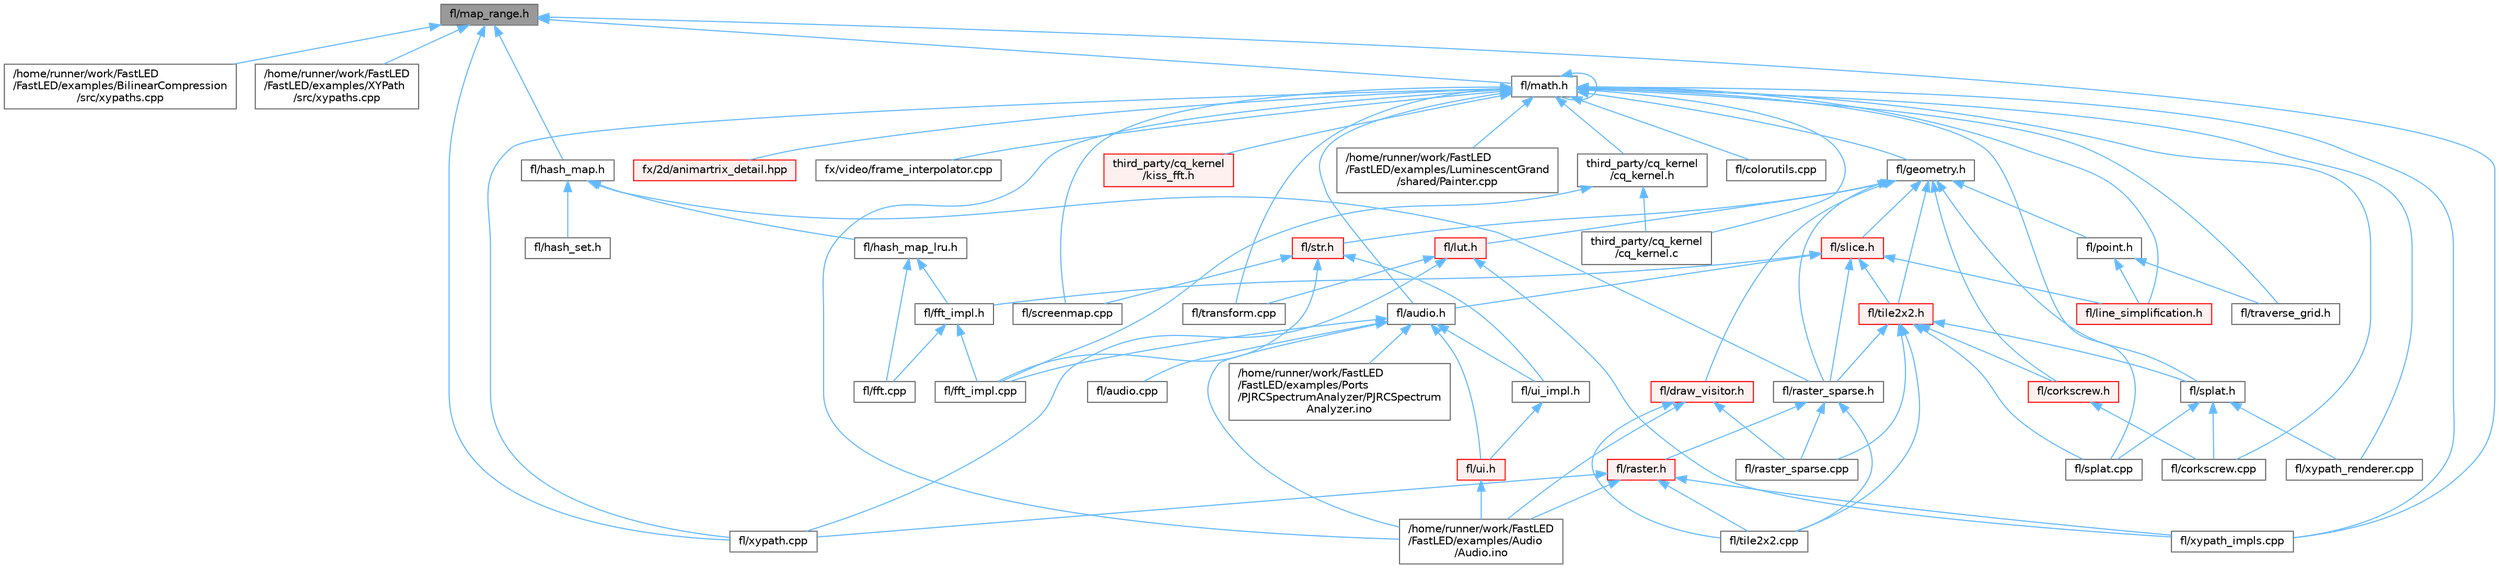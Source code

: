 digraph "fl/map_range.h"
{
 // INTERACTIVE_SVG=YES
 // LATEX_PDF_SIZE
  bgcolor="transparent";
  edge [fontname=Helvetica,fontsize=10,labelfontname=Helvetica,labelfontsize=10];
  node [fontname=Helvetica,fontsize=10,shape=box,height=0.2,width=0.4];
  Node1 [id="Node000001",label="fl/map_range.h",height=0.2,width=0.4,color="gray40", fillcolor="grey60", style="filled", fontcolor="black",tooltip=" "];
  Node1 -> Node2 [id="edge1_Node000001_Node000002",dir="back",color="steelblue1",style="solid",tooltip=" "];
  Node2 [id="Node000002",label="/home/runner/work/FastLED\l/FastLED/examples/BilinearCompression\l/src/xypaths.cpp",height=0.2,width=0.4,color="grey40", fillcolor="white", style="filled",URL="$d4/dda/_bilinear_compression_2src_2xypaths_8cpp.html",tooltip=" "];
  Node1 -> Node3 [id="edge2_Node000001_Node000003",dir="back",color="steelblue1",style="solid",tooltip=" "];
  Node3 [id="Node000003",label="/home/runner/work/FastLED\l/FastLED/examples/XYPath\l/src/xypaths.cpp",height=0.2,width=0.4,color="grey40", fillcolor="white", style="filled",URL="$d8/d55/_x_y_path_2src_2xypaths_8cpp.html",tooltip=" "];
  Node1 -> Node4 [id="edge3_Node000001_Node000004",dir="back",color="steelblue1",style="solid",tooltip=" "];
  Node4 [id="Node000004",label="fl/hash_map.h",height=0.2,width=0.4,color="grey40", fillcolor="white", style="filled",URL="$d6/d13/hash__map_8h.html",tooltip=" "];
  Node4 -> Node5 [id="edge4_Node000004_Node000005",dir="back",color="steelblue1",style="solid",tooltip=" "];
  Node5 [id="Node000005",label="fl/hash_map_lru.h",height=0.2,width=0.4,color="grey40", fillcolor="white", style="filled",URL="$dd/d0c/hash__map__lru_8h.html",tooltip=" "];
  Node5 -> Node6 [id="edge5_Node000005_Node000006",dir="back",color="steelblue1",style="solid",tooltip=" "];
  Node6 [id="Node000006",label="fl/fft.cpp",height=0.2,width=0.4,color="grey40", fillcolor="white", style="filled",URL="$db/d03/fft_8cpp.html",tooltip=" "];
  Node5 -> Node7 [id="edge6_Node000005_Node000007",dir="back",color="steelblue1",style="solid",tooltip=" "];
  Node7 [id="Node000007",label="fl/fft_impl.h",height=0.2,width=0.4,color="grey40", fillcolor="white", style="filled",URL="$df/d73/fft__impl_8h.html",tooltip=" "];
  Node7 -> Node6 [id="edge7_Node000007_Node000006",dir="back",color="steelblue1",style="solid",tooltip=" "];
  Node7 -> Node8 [id="edge8_Node000007_Node000008",dir="back",color="steelblue1",style="solid",tooltip=" "];
  Node8 [id="Node000008",label="fl/fft_impl.cpp",height=0.2,width=0.4,color="grey40", fillcolor="white", style="filled",URL="$d1/dff/fft__impl_8cpp.html",tooltip=" "];
  Node4 -> Node9 [id="edge9_Node000004_Node000009",dir="back",color="steelblue1",style="solid",tooltip=" "];
  Node9 [id="Node000009",label="fl/hash_set.h",height=0.2,width=0.4,color="grey40", fillcolor="white", style="filled",URL="$dc/de3/hash__set_8h.html",tooltip=" "];
  Node4 -> Node10 [id="edge10_Node000004_Node000010",dir="back",color="steelblue1",style="solid",tooltip=" "];
  Node10 [id="Node000010",label="fl/raster_sparse.h",height=0.2,width=0.4,color="grey40", fillcolor="white", style="filled",URL="$d4/df9/raster__sparse_8h.html",tooltip=" "];
  Node10 -> Node11 [id="edge11_Node000010_Node000011",dir="back",color="steelblue1",style="solid",tooltip=" "];
  Node11 [id="Node000011",label="fl/raster.h",height=0.2,width=0.4,color="red", fillcolor="#FFF0F0", style="filled",URL="$d1/d1e/raster_8h.html",tooltip=" "];
  Node11 -> Node12 [id="edge12_Node000011_Node000012",dir="back",color="steelblue1",style="solid",tooltip=" "];
  Node12 [id="Node000012",label="/home/runner/work/FastLED\l/FastLED/examples/Audio\l/Audio.ino",height=0.2,width=0.4,color="grey40", fillcolor="white", style="filled",URL="$dc/d5d/_audio_8ino.html",tooltip=" "];
  Node11 -> Node22 [id="edge13_Node000011_Node000022",dir="back",color="steelblue1",style="solid",tooltip=" "];
  Node22 [id="Node000022",label="fl/tile2x2.cpp",height=0.2,width=0.4,color="grey40", fillcolor="white", style="filled",URL="$db/d15/tile2x2_8cpp.html",tooltip=" "];
  Node11 -> Node23 [id="edge14_Node000011_Node000023",dir="back",color="steelblue1",style="solid",tooltip=" "];
  Node23 [id="Node000023",label="fl/xypath.cpp",height=0.2,width=0.4,color="grey40", fillcolor="white", style="filled",URL="$d4/d78/xypath_8cpp.html",tooltip=" "];
  Node11 -> Node24 [id="edge15_Node000011_Node000024",dir="back",color="steelblue1",style="solid",tooltip=" "];
  Node24 [id="Node000024",label="fl/xypath_impls.cpp",height=0.2,width=0.4,color="grey40", fillcolor="white", style="filled",URL="$d4/db1/xypath__impls_8cpp.html",tooltip=" "];
  Node10 -> Node25 [id="edge16_Node000010_Node000025",dir="back",color="steelblue1",style="solid",tooltip=" "];
  Node25 [id="Node000025",label="fl/raster_sparse.cpp",height=0.2,width=0.4,color="grey40", fillcolor="white", style="filled",URL="$d7/d58/raster__sparse_8cpp.html",tooltip=" "];
  Node10 -> Node22 [id="edge17_Node000010_Node000022",dir="back",color="steelblue1",style="solid",tooltip=" "];
  Node1 -> Node26 [id="edge18_Node000001_Node000026",dir="back",color="steelblue1",style="solid",tooltip=" "];
  Node26 [id="Node000026",label="fl/math.h",height=0.2,width=0.4,color="grey40", fillcolor="white", style="filled",URL="$df/db1/math_8h.html",tooltip=" "];
  Node26 -> Node12 [id="edge19_Node000026_Node000012",dir="back",color="steelblue1",style="solid",tooltip=" "];
  Node26 -> Node27 [id="edge20_Node000026_Node000027",dir="back",color="steelblue1",style="solid",tooltip=" "];
  Node27 [id="Node000027",label="/home/runner/work/FastLED\l/FastLED/examples/LuminescentGrand\l/shared/Painter.cpp",height=0.2,width=0.4,color="grey40", fillcolor="white", style="filled",URL="$db/d33/_painter_8cpp.html",tooltip=" "];
  Node26 -> Node28 [id="edge21_Node000026_Node000028",dir="back",color="steelblue1",style="solid",tooltip=" "];
  Node28 [id="Node000028",label="fl/audio.h",height=0.2,width=0.4,color="grey40", fillcolor="white", style="filled",URL="$da/d09/audio_8h.html",tooltip=" "];
  Node28 -> Node12 [id="edge22_Node000028_Node000012",dir="back",color="steelblue1",style="solid",tooltip=" "];
  Node28 -> Node29 [id="edge23_Node000028_Node000029",dir="back",color="steelblue1",style="solid",tooltip=" "];
  Node29 [id="Node000029",label="/home/runner/work/FastLED\l/FastLED/examples/Ports\l/PJRCSpectrumAnalyzer/PJRCSpectrum\lAnalyzer.ino",height=0.2,width=0.4,color="grey40", fillcolor="white", style="filled",URL="$d7/dfa/_p_j_r_c_spectrum_analyzer_8ino.html",tooltip="Creates an impressive LED light show to music input on the Teensy."];
  Node28 -> Node30 [id="edge24_Node000028_Node000030",dir="back",color="steelblue1",style="solid",tooltip=" "];
  Node30 [id="Node000030",label="fl/audio.cpp",height=0.2,width=0.4,color="grey40", fillcolor="white", style="filled",URL="$d1/ddc/audio_8cpp.html",tooltip=" "];
  Node28 -> Node8 [id="edge25_Node000028_Node000008",dir="back",color="steelblue1",style="solid",tooltip=" "];
  Node28 -> Node31 [id="edge26_Node000028_Node000031",dir="back",color="steelblue1",style="solid",tooltip=" "];
  Node31 [id="Node000031",label="fl/ui.h",height=0.2,width=0.4,color="red", fillcolor="#FFF0F0", style="filled",URL="$d9/d3b/ui_8h.html",tooltip=" "];
  Node31 -> Node12 [id="edge27_Node000031_Node000012",dir="back",color="steelblue1",style="solid",tooltip=" "];
  Node28 -> Node55 [id="edge28_Node000028_Node000055",dir="back",color="steelblue1",style="solid",tooltip=" "];
  Node55 [id="Node000055",label="fl/ui_impl.h",height=0.2,width=0.4,color="grey40", fillcolor="white", style="filled",URL="$d6/dc0/ui__impl_8h.html",tooltip=" "];
  Node55 -> Node31 [id="edge29_Node000055_Node000031",dir="back",color="steelblue1",style="solid",tooltip=" "];
  Node26 -> Node56 [id="edge30_Node000026_Node000056",dir="back",color="steelblue1",style="solid",tooltip=" "];
  Node56 [id="Node000056",label="fl/colorutils.cpp",height=0.2,width=0.4,color="grey40", fillcolor="white", style="filled",URL="$da/d2d/colorutils_8cpp.html",tooltip="Misc utility functions for palettes, blending, and more."];
  Node26 -> Node57 [id="edge31_Node000026_Node000057",dir="back",color="steelblue1",style="solid",tooltip=" "];
  Node57 [id="Node000057",label="fl/corkscrew.cpp",height=0.2,width=0.4,color="grey40", fillcolor="white", style="filled",URL="$d3/d9b/corkscrew_8cpp.html",tooltip=" "];
  Node26 -> Node58 [id="edge32_Node000026_Node000058",dir="back",color="steelblue1",style="solid",tooltip=" "];
  Node58 [id="Node000058",label="fl/geometry.h",height=0.2,width=0.4,color="grey40", fillcolor="white", style="filled",URL="$d4/d67/geometry_8h.html",tooltip=" "];
  Node58 -> Node59 [id="edge33_Node000058_Node000059",dir="back",color="steelblue1",style="solid",tooltip=" "];
  Node59 [id="Node000059",label="fl/corkscrew.h",height=0.2,width=0.4,color="red", fillcolor="#FFF0F0", style="filled",URL="$d5/d61/corkscrew_8h.html",tooltip="Corkscrew projection utilities."];
  Node59 -> Node57 [id="edge34_Node000059_Node000057",dir="back",color="steelblue1",style="solid",tooltip=" "];
  Node58 -> Node61 [id="edge35_Node000058_Node000061",dir="back",color="steelblue1",style="solid",tooltip=" "];
  Node61 [id="Node000061",label="fl/draw_visitor.h",height=0.2,width=0.4,color="red", fillcolor="#FFF0F0", style="filled",URL="$d0/d4f/draw__visitor_8h.html",tooltip=" "];
  Node61 -> Node12 [id="edge36_Node000061_Node000012",dir="back",color="steelblue1",style="solid",tooltip=" "];
  Node61 -> Node25 [id="edge37_Node000061_Node000025",dir="back",color="steelblue1",style="solid",tooltip=" "];
  Node61 -> Node22 [id="edge38_Node000061_Node000022",dir="back",color="steelblue1",style="solid",tooltip=" "];
  Node58 -> Node62 [id="edge39_Node000058_Node000062",dir="back",color="steelblue1",style="solid",tooltip=" "];
  Node62 [id="Node000062",label="fl/lut.h",height=0.2,width=0.4,color="red", fillcolor="#FFF0F0", style="filled",URL="$db/d54/lut_8h.html",tooltip=" "];
  Node62 -> Node178 [id="edge40_Node000062_Node000178",dir="back",color="steelblue1",style="solid",tooltip=" "];
  Node178 [id="Node000178",label="fl/transform.cpp",height=0.2,width=0.4,color="grey40", fillcolor="white", style="filled",URL="$d8/d8c/transform_8cpp.html",tooltip=" "];
  Node62 -> Node23 [id="edge41_Node000062_Node000023",dir="back",color="steelblue1",style="solid",tooltip=" "];
  Node62 -> Node24 [id="edge42_Node000062_Node000024",dir="back",color="steelblue1",style="solid",tooltip=" "];
  Node58 -> Node227 [id="edge43_Node000058_Node000227",dir="back",color="steelblue1",style="solid",tooltip=" "];
  Node227 [id="Node000227",label="fl/point.h",height=0.2,width=0.4,color="grey40", fillcolor="white", style="filled",URL="$d2/d91/point_8h.html",tooltip=" "];
  Node227 -> Node228 [id="edge44_Node000227_Node000228",dir="back",color="steelblue1",style="solid",tooltip=" "];
  Node228 [id="Node000228",label="fl/line_simplification.h",height=0.2,width=0.4,color="red", fillcolor="#FFF0F0", style="filled",URL="$d8/da7/line__simplification_8h.html",tooltip=" "];
  Node227 -> Node230 [id="edge45_Node000227_Node000230",dir="back",color="steelblue1",style="solid",tooltip=" "];
  Node230 [id="Node000230",label="fl/traverse_grid.h",height=0.2,width=0.4,color="grey40", fillcolor="white", style="filled",URL="$d9/d42/traverse__grid_8h.html",tooltip=" "];
  Node58 -> Node10 [id="edge46_Node000058_Node000010",dir="back",color="steelblue1",style="solid",tooltip=" "];
  Node58 -> Node231 [id="edge47_Node000058_Node000231",dir="back",color="steelblue1",style="solid",tooltip=" "];
  Node231 [id="Node000231",label="fl/slice.h",height=0.2,width=0.4,color="red", fillcolor="#FFF0F0", style="filled",URL="$d0/d48/slice_8h.html",tooltip=" "];
  Node231 -> Node28 [id="edge48_Node000231_Node000028",dir="back",color="steelblue1",style="solid",tooltip=" "];
  Node231 -> Node7 [id="edge49_Node000231_Node000007",dir="back",color="steelblue1",style="solid",tooltip=" "];
  Node231 -> Node228 [id="edge50_Node000231_Node000228",dir="back",color="steelblue1",style="solid",tooltip=" "];
  Node231 -> Node10 [id="edge51_Node000231_Node000010",dir="back",color="steelblue1",style="solid",tooltip=" "];
  Node231 -> Node202 [id="edge52_Node000231_Node000202",dir="back",color="steelblue1",style="solid",tooltip=" "];
  Node202 [id="Node000202",label="fl/tile2x2.h",height=0.2,width=0.4,color="red", fillcolor="#FFF0F0", style="filled",URL="$d2/db4/tile2x2_8h.html",tooltip=" "];
  Node202 -> Node59 [id="edge53_Node000202_Node000059",dir="back",color="steelblue1",style="solid",tooltip=" "];
  Node202 -> Node25 [id="edge54_Node000202_Node000025",dir="back",color="steelblue1",style="solid",tooltip=" "];
  Node202 -> Node10 [id="edge55_Node000202_Node000010",dir="back",color="steelblue1",style="solid",tooltip=" "];
  Node202 -> Node203 [id="edge56_Node000202_Node000203",dir="back",color="steelblue1",style="solid",tooltip=" "];
  Node203 [id="Node000203",label="fl/splat.cpp",height=0.2,width=0.4,color="grey40", fillcolor="white", style="filled",URL="$da/dbe/splat_8cpp.html",tooltip=" "];
  Node202 -> Node204 [id="edge57_Node000202_Node000204",dir="back",color="steelblue1",style="solid",tooltip=" "];
  Node204 [id="Node000204",label="fl/splat.h",height=0.2,width=0.4,color="grey40", fillcolor="white", style="filled",URL="$d3/daf/splat_8h.html",tooltip=" "];
  Node204 -> Node57 [id="edge58_Node000204_Node000057",dir="back",color="steelblue1",style="solid",tooltip=" "];
  Node204 -> Node203 [id="edge59_Node000204_Node000203",dir="back",color="steelblue1",style="solid",tooltip=" "];
  Node204 -> Node183 [id="edge60_Node000204_Node000183",dir="back",color="steelblue1",style="solid",tooltip=" "];
  Node183 [id="Node000183",label="fl/xypath_renderer.cpp",height=0.2,width=0.4,color="grey40", fillcolor="white", style="filled",URL="$d2/d31/xypath__renderer_8cpp.html",tooltip=" "];
  Node202 -> Node22 [id="edge61_Node000202_Node000022",dir="back",color="steelblue1",style="solid",tooltip=" "];
  Node58 -> Node204 [id="edge62_Node000058_Node000204",dir="back",color="steelblue1",style="solid",tooltip=" "];
  Node58 -> Node236 [id="edge63_Node000058_Node000236",dir="back",color="steelblue1",style="solid",tooltip=" "];
  Node236 [id="Node000236",label="fl/str.h",height=0.2,width=0.4,color="red", fillcolor="#FFF0F0", style="filled",URL="$d1/d93/str_8h.html",tooltip=" "];
  Node236 -> Node8 [id="edge64_Node000236_Node000008",dir="back",color="steelblue1",style="solid",tooltip=" "];
  Node236 -> Node176 [id="edge65_Node000236_Node000176",dir="back",color="steelblue1",style="solid",tooltip=" "];
  Node176 [id="Node000176",label="fl/screenmap.cpp",height=0.2,width=0.4,color="grey40", fillcolor="white", style="filled",URL="$d9/d6f/screenmap_8cpp.html",tooltip=" "];
  Node236 -> Node55 [id="edge66_Node000236_Node000055",dir="back",color="steelblue1",style="solid",tooltip=" "];
  Node58 -> Node202 [id="edge67_Node000058_Node000202",dir="back",color="steelblue1",style="solid",tooltip=" "];
  Node26 -> Node228 [id="edge68_Node000026_Node000228",dir="back",color="steelblue1",style="solid",tooltip=" "];
  Node26 -> Node26 [id="edge69_Node000026_Node000026",dir="back",color="steelblue1",style="solid",tooltip=" "];
  Node26 -> Node176 [id="edge70_Node000026_Node000176",dir="back",color="steelblue1",style="solid",tooltip=" "];
  Node26 -> Node203 [id="edge71_Node000026_Node000203",dir="back",color="steelblue1",style="solid",tooltip=" "];
  Node26 -> Node178 [id="edge72_Node000026_Node000178",dir="back",color="steelblue1",style="solid",tooltip=" "];
  Node26 -> Node230 [id="edge73_Node000026_Node000230",dir="back",color="steelblue1",style="solid",tooltip=" "];
  Node26 -> Node23 [id="edge74_Node000026_Node000023",dir="back",color="steelblue1",style="solid",tooltip=" "];
  Node26 -> Node24 [id="edge75_Node000026_Node000024",dir="back",color="steelblue1",style="solid",tooltip=" "];
  Node26 -> Node183 [id="edge76_Node000026_Node000183",dir="back",color="steelblue1",style="solid",tooltip=" "];
  Node26 -> Node258 [id="edge77_Node000026_Node000258",dir="back",color="steelblue1",style="solid",tooltip=" "];
  Node258 [id="Node000258",label="fx/2d/animartrix_detail.hpp",height=0.2,width=0.4,color="red", fillcolor="#FFF0F0", style="filled",URL="$d3/d3b/animartrix__detail_8hpp.html",tooltip=" "];
  Node26 -> Node218 [id="edge78_Node000026_Node000218",dir="back",color="steelblue1",style="solid",tooltip=" "];
  Node218 [id="Node000218",label="fx/video/frame_interpolator.cpp",height=0.2,width=0.4,color="grey40", fillcolor="white", style="filled",URL="$d5/da4/frame__interpolator_8cpp.html",tooltip=" "];
  Node26 -> Node271 [id="edge79_Node000026_Node000271",dir="back",color="steelblue1",style="solid",tooltip=" "];
  Node271 [id="Node000271",label="third_party/cq_kernel\l/cq_kernel.c",height=0.2,width=0.4,color="grey40", fillcolor="white", style="filled",URL="$d9/dc9/cq__kernel_8c.html",tooltip=" "];
  Node26 -> Node270 [id="edge80_Node000026_Node000270",dir="back",color="steelblue1",style="solid",tooltip=" "];
  Node270 [id="Node000270",label="third_party/cq_kernel\l/cq_kernel.h",height=0.2,width=0.4,color="grey40", fillcolor="white", style="filled",URL="$d1/dda/cq__kernel_8h.html",tooltip=" "];
  Node270 -> Node8 [id="edge81_Node000270_Node000008",dir="back",color="steelblue1",style="solid",tooltip=" "];
  Node270 -> Node271 [id="edge82_Node000270_Node000271",dir="back",color="steelblue1",style="solid",tooltip=" "];
  Node26 -> Node268 [id="edge83_Node000026_Node000268",dir="back",color="steelblue1",style="solid",tooltip=" "];
  Node268 [id="Node000268",label="third_party/cq_kernel\l/kiss_fft.h",height=0.2,width=0.4,color="red", fillcolor="#FFF0F0", style="filled",URL="$d0/dc9/kiss__fft_8h.html",tooltip=" "];
  Node1 -> Node23 [id="edge84_Node000001_Node000023",dir="back",color="steelblue1",style="solid",tooltip=" "];
  Node1 -> Node24 [id="edge85_Node000001_Node000024",dir="back",color="steelblue1",style="solid",tooltip=" "];
}
